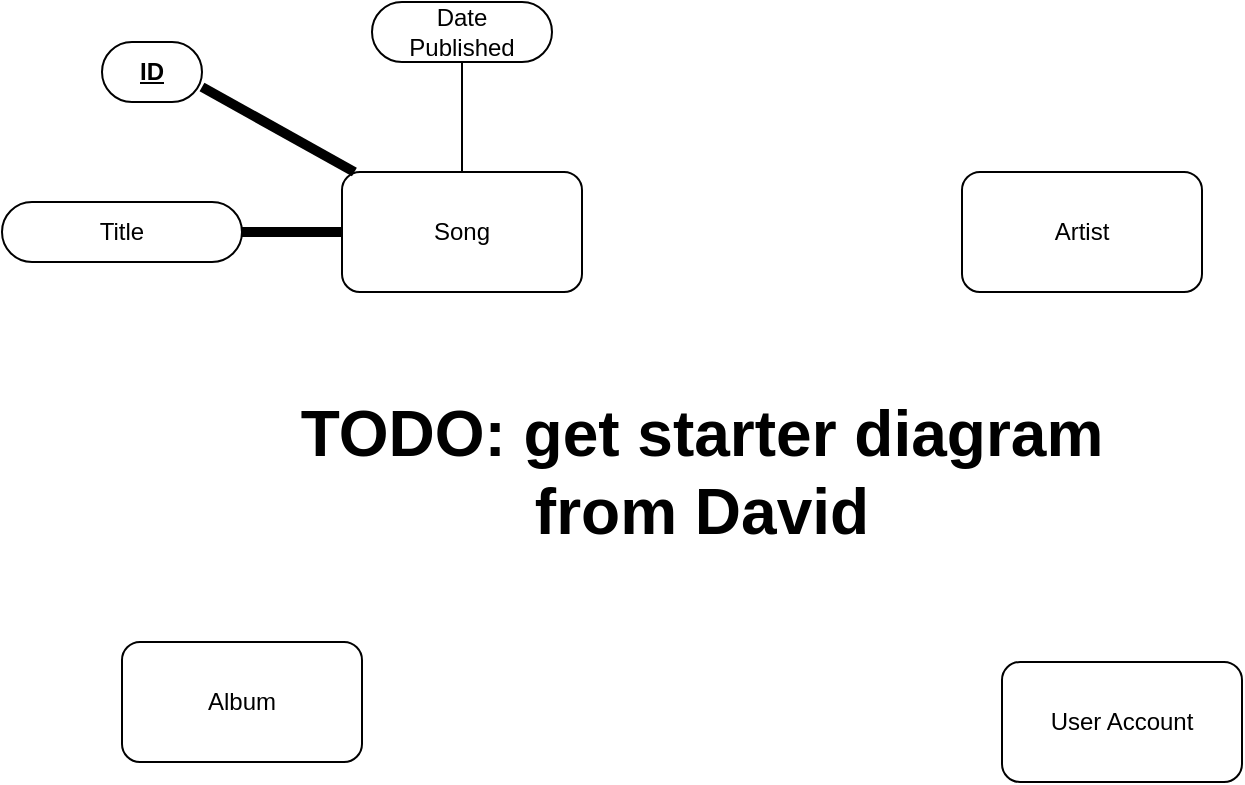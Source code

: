<mxfile version="14.6.6" type="github"><diagram id="R2lEEEUBdFMjLlhIrx00" name="Page-1"><mxGraphModel dx="1412" dy="777" grid="1" gridSize="10" guides="1" tooltips="1" connect="1" arrows="1" fold="1" page="1" pageScale="1" pageWidth="850" pageHeight="1100" math="0" shadow="0" extFonts="Permanent Marker^https://fonts.googleapis.com/css?family=Permanent+Marker"><root><mxCell id="0"/><mxCell id="1" parent="0"/><mxCell id="VdKbSGrQdmEdMPdkdZee-31" value="Song" style="rounded=1;whiteSpace=wrap;html=1;" parent="1" vertex="1"><mxGeometry x="230" y="115" width="120" height="60" as="geometry"/></mxCell><mxCell id="VdKbSGrQdmEdMPdkdZee-32" value="&lt;div&gt;Artist&lt;/div&gt;" style="rounded=1;whiteSpace=wrap;html=1;" parent="1" vertex="1"><mxGeometry x="540" y="115" width="120" height="60" as="geometry"/></mxCell><mxCell id="VdKbSGrQdmEdMPdkdZee-33" value="Album" style="rounded=1;whiteSpace=wrap;html=1;" parent="1" vertex="1"><mxGeometry x="120" y="350" width="120" height="60" as="geometry"/></mxCell><mxCell id="VdKbSGrQdmEdMPdkdZee-34" value="&lt;div&gt;User Account&lt;/div&gt;" style="rounded=1;whiteSpace=wrap;html=1;" parent="1" vertex="1"><mxGeometry x="560" y="360" width="120" height="60" as="geometry"/></mxCell><mxCell id="VdKbSGrQdmEdMPdkdZee-36" value="Title" style="rounded=1;whiteSpace=wrap;html=1;arcSize=50;" parent="1" vertex="1"><mxGeometry x="60" y="130" width="120" height="30" as="geometry"/></mxCell><mxCell id="VdKbSGrQdmEdMPdkdZee-37" value="" style="endArrow=none;html=1;exitX=1;exitY=0.5;exitDx=0;exitDy=0;entryX=0;entryY=0.5;entryDx=0;entryDy=0;strokeWidth=5;" parent="1" source="VdKbSGrQdmEdMPdkdZee-36" target="VdKbSGrQdmEdMPdkdZee-31" edge="1"><mxGeometry width="50" height="50" relative="1" as="geometry"><mxPoint x="400" y="250" as="sourcePoint"/><mxPoint x="450" y="200" as="targetPoint"/></mxGeometry></mxCell><mxCell id="VdKbSGrQdmEdMPdkdZee-38" value="&lt;b&gt;&lt;u&gt;ID&lt;/u&gt;&lt;/b&gt;" style="rounded=1;whiteSpace=wrap;html=1;arcSize=50;" parent="1" vertex="1"><mxGeometry x="110" y="50" width="50" height="30" as="geometry"/></mxCell><mxCell id="VdKbSGrQdmEdMPdkdZee-42" style="edgeStyle=orthogonalEdgeStyle;rounded=0;orthogonalLoop=1;jettySize=auto;html=1;exitX=0.5;exitY=1;exitDx=0;exitDy=0;entryX=0.5;entryY=0;entryDx=0;entryDy=0;strokeWidth=1;endArrow=none;endFill=0;" parent="1" source="VdKbSGrQdmEdMPdkdZee-39" target="VdKbSGrQdmEdMPdkdZee-31" edge="1"><mxGeometry relative="1" as="geometry"/></mxCell><mxCell id="VdKbSGrQdmEdMPdkdZee-39" value="&lt;div&gt;Date&lt;/div&gt;&lt;div&gt;Published&lt;br&gt;&lt;/div&gt;" style="rounded=1;whiteSpace=wrap;html=1;arcSize=50;" parent="1" vertex="1"><mxGeometry x="245" y="30" width="90" height="30" as="geometry"/></mxCell><mxCell id="VdKbSGrQdmEdMPdkdZee-40" value="" style="endArrow=none;html=1;strokeWidth=5;exitX=1;exitY=0.75;exitDx=0;exitDy=0;" parent="1" source="VdKbSGrQdmEdMPdkdZee-38" target="VdKbSGrQdmEdMPdkdZee-31" edge="1"><mxGeometry width="50" height="50" relative="1" as="geometry"><mxPoint x="400" y="250" as="sourcePoint"/><mxPoint x="450" y="200" as="targetPoint"/></mxGeometry></mxCell><mxCell id="VdKbSGrQdmEdMPdkdZee-43" value="&lt;font style=&quot;font-size: 32px&quot;&gt;&lt;b&gt;TODO: get starter diagram from David&lt;br&gt;&lt;/b&gt;&lt;/font&gt;" style="text;html=1;strokeColor=none;fillColor=none;align=center;verticalAlign=middle;whiteSpace=wrap;rounded=0;" parent="1" vertex="1"><mxGeometry x="180" y="230" width="460" height="70" as="geometry"/></mxCell></root></mxGraphModel></diagram></mxfile>